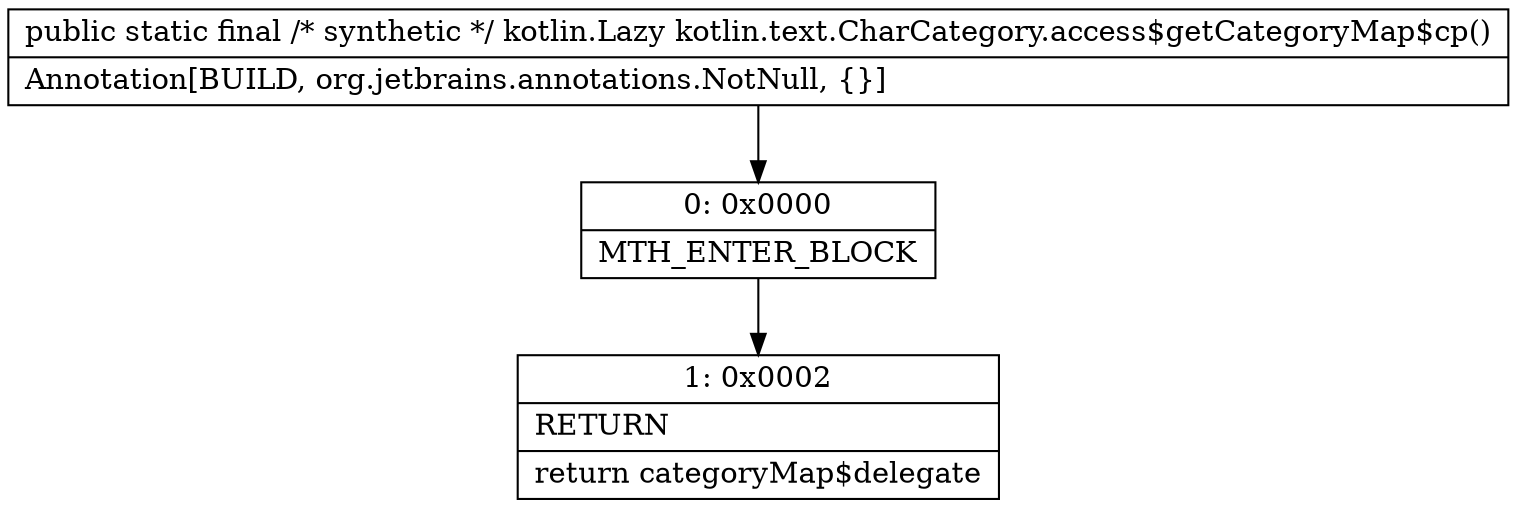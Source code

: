 digraph "CFG forkotlin.text.CharCategory.access$getCategoryMap$cp()Lkotlin\/Lazy;" {
Node_0 [shape=record,label="{0\:\ 0x0000|MTH_ENTER_BLOCK\l}"];
Node_1 [shape=record,label="{1\:\ 0x0002|RETURN\l|return categoryMap$delegate\l}"];
MethodNode[shape=record,label="{public static final \/* synthetic *\/ kotlin.Lazy kotlin.text.CharCategory.access$getCategoryMap$cp()  | Annotation[BUILD, org.jetbrains.annotations.NotNull, \{\}]\l}"];
MethodNode -> Node_0;
Node_0 -> Node_1;
}


